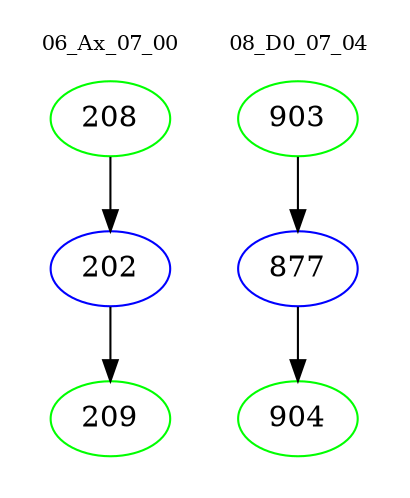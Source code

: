 digraph{
subgraph cluster_0 {
color = white
label = "06_Ax_07_00";
fontsize=10;
T0_208 [label="208", color="green"]
T0_208 -> T0_202 [color="black"]
T0_202 [label="202", color="blue"]
T0_202 -> T0_209 [color="black"]
T0_209 [label="209", color="green"]
}
subgraph cluster_1 {
color = white
label = "08_D0_07_04";
fontsize=10;
T1_903 [label="903", color="green"]
T1_903 -> T1_877 [color="black"]
T1_877 [label="877", color="blue"]
T1_877 -> T1_904 [color="black"]
T1_904 [label="904", color="green"]
}
}
